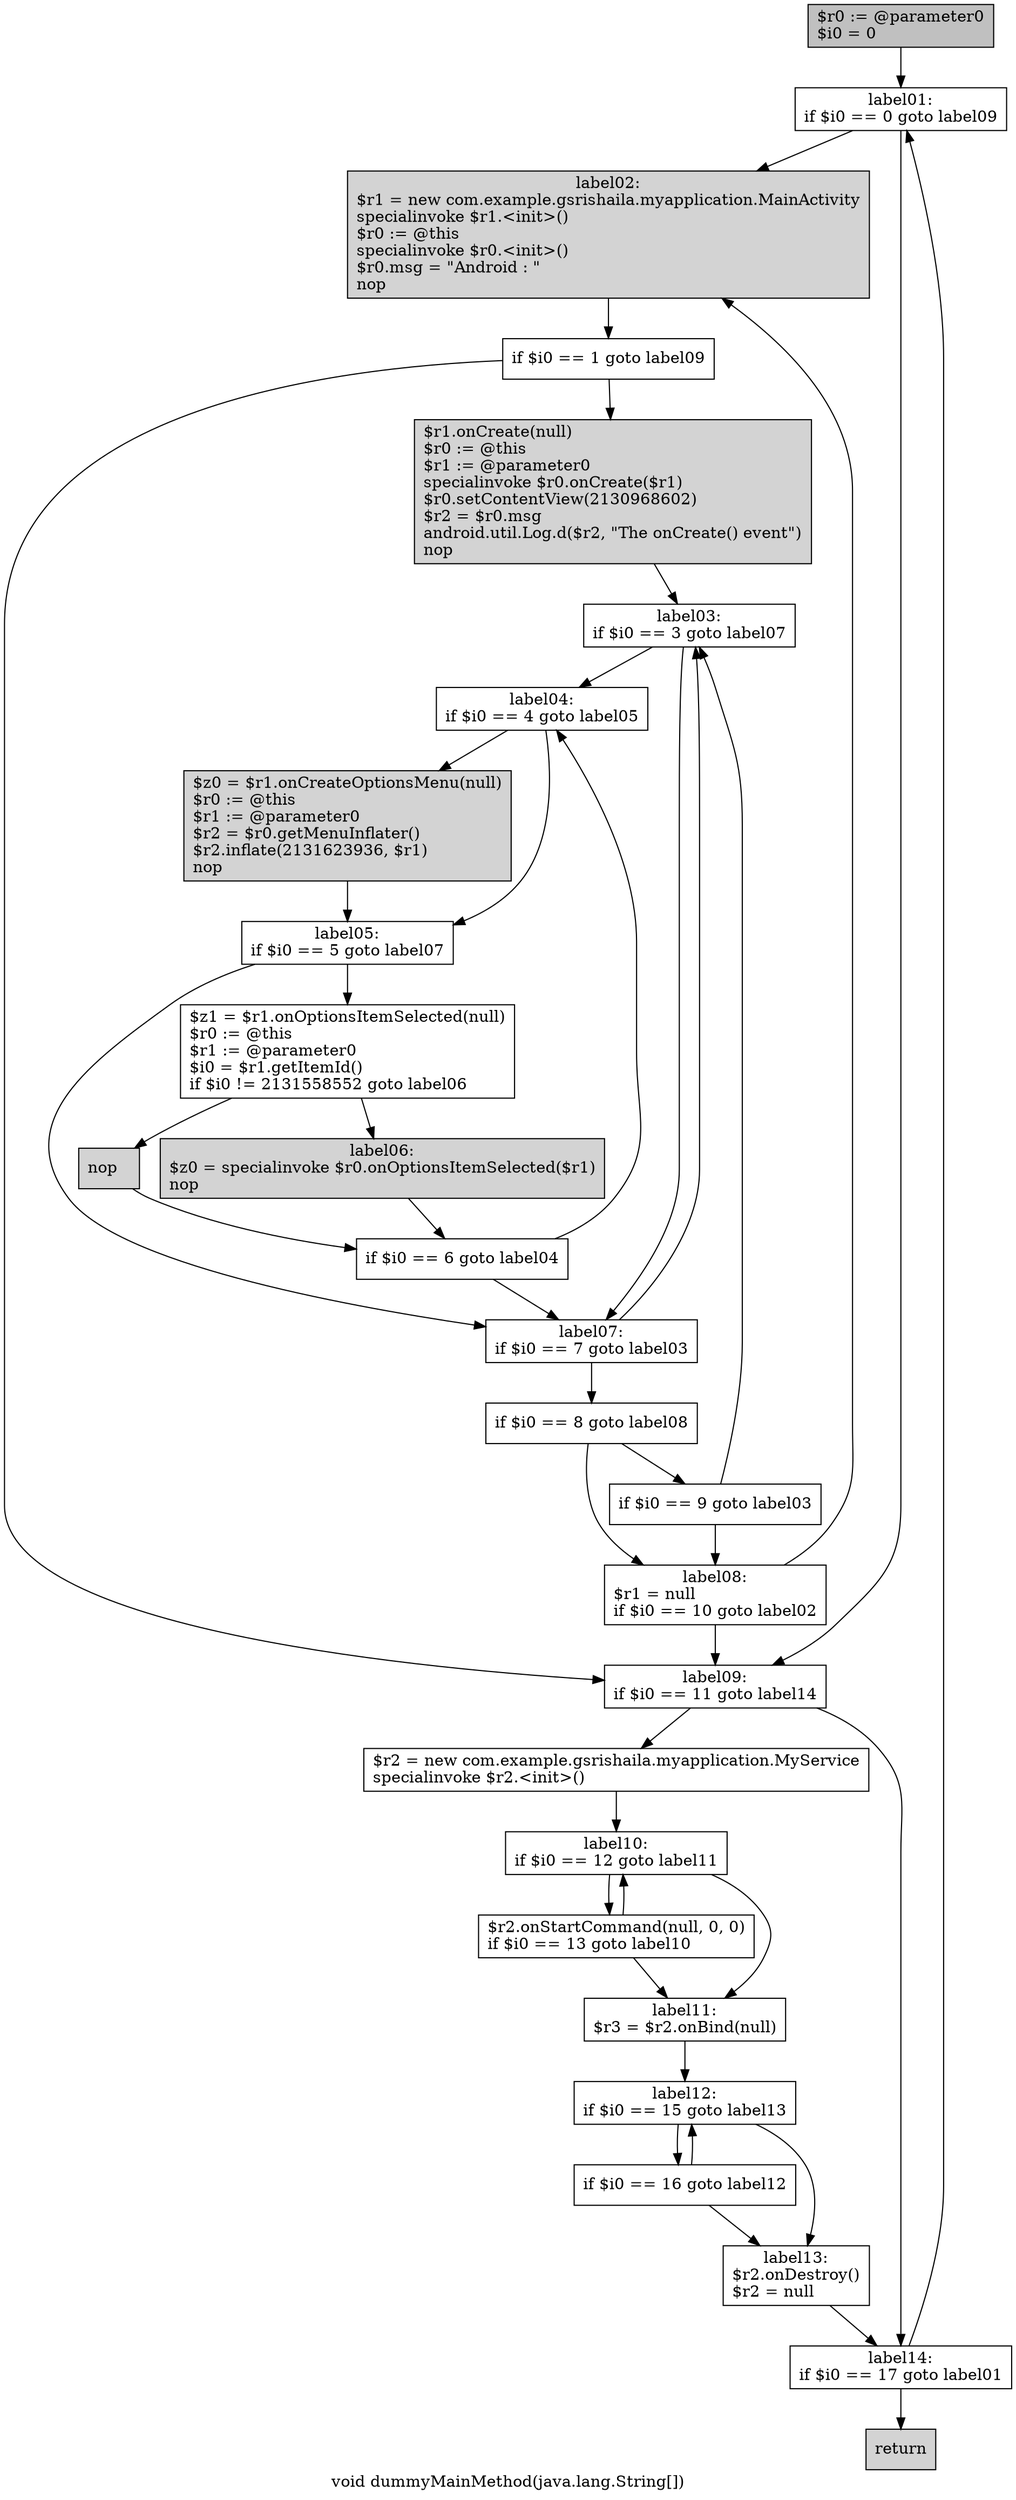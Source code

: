 digraph "void dummyMainMethod(java.lang.String[])" {
    label="void dummyMainMethod(java.lang.String[])";
    node [shape=box];
    "0" [style=filled,fillcolor=gray,label="$r0 := @parameter0\l$i0 = 0\l",];
    "1" [label="label01:\nif $i0 == 0 goto label09\l",];
    "0"->"1";
    "2" [style=filled,fillcolor=gray,style=filled,fillcolor=lightgray,label="label02:\n$r1 = new com.example.gsrishaila.myapplication.MainActivity\lspecialinvoke $r1.<init>()\l$r0 := @this\lspecialinvoke $r0.<init>()\l$r0.msg = \"Android : \"\lnop\l",];
    "1"->"2";
    "17" [label="label09:\nif $i0 == 11 goto label14\l",];
    "1"->"17";
    "3" [label="if $i0 == 1 goto label09\l",];
    "2"->"3";
    "4" [style=filled,fillcolor=gray,style=filled,fillcolor=lightgray,label="$r1.onCreate(null)\l$r0 := @this\l$r1 := @parameter0\lspecialinvoke $r0.onCreate($r1)\l$r0.setContentView(2130968602)\l$r2 = $r0.msg\landroid.util.Log.d($r2, \"The onCreate() event\")\lnop\l",];
    "3"->"4";
    "3"->"17";
    "5" [label="label03:\nif $i0 == 3 goto label07\l",];
    "4"->"5";
    "6" [label="label04:\nif $i0 == 4 goto label05\l",];
    "5"->"6";
    "13" [label="label07:\nif $i0 == 7 goto label03\l",];
    "5"->"13";
    "7" [style=filled,fillcolor=gray,style=filled,fillcolor=lightgray,label="$z0 = $r1.onCreateOptionsMenu(null)\l$r0 := @this\l$r1 := @parameter0\l$r2 = $r0.getMenuInflater()\l$r2.inflate(2131623936, $r1)\lnop\l",];
    "6"->"7";
    "8" [label="label05:\nif $i0 == 5 goto label07\l",];
    "6"->"8";
    "7"->"8";
    "9" [label="$z1 = $r1.onOptionsItemSelected(null)\l$r0 := @this\l$r1 := @parameter0\l$i0 = $r1.getItemId()\lif $i0 != 2131558552 goto label06\l",];
    "8"->"9";
    "8"->"13";
    "10" [style=filled,fillcolor=gray,style=filled,fillcolor=lightgray,label="nop\l",];
    "9"->"10";
    "11" [style=filled,fillcolor=gray,style=filled,fillcolor=lightgray,label="label06:\n$z0 = specialinvoke $r0.onOptionsItemSelected($r1)\lnop\l",];
    "9"->"11";
    "12" [label="if $i0 == 6 goto label04\l",];
    "10"->"12";
    "11"->"12";
    "12"->"6";
    "12"->"13";
    "13"->"5";
    "14" [label="if $i0 == 8 goto label08\l",];
    "13"->"14";
    "15" [label="if $i0 == 9 goto label03\l",];
    "14"->"15";
    "16" [label="label08:\n$r1 = null\lif $i0 == 10 goto label02\l",];
    "14"->"16";
    "15"->"5";
    "15"->"16";
    "16"->"2";
    "16"->"17";
    "18" [label="$r2 = new com.example.gsrishaila.myapplication.MyService\lspecialinvoke $r2.<init>()\l",];
    "17"->"18";
    "25" [label="label14:\nif $i0 == 17 goto label01\l",];
    "17"->"25";
    "19" [label="label10:\nif $i0 == 12 goto label11\l",];
    "18"->"19";
    "20" [label="$r2.onStartCommand(null, 0, 0)\lif $i0 == 13 goto label10\l",];
    "19"->"20";
    "21" [label="label11:\n$r3 = $r2.onBind(null)\l",];
    "19"->"21";
    "20"->"19";
    "20"->"21";
    "22" [label="label12:\nif $i0 == 15 goto label13\l",];
    "21"->"22";
    "23" [label="if $i0 == 16 goto label12\l",];
    "22"->"23";
    "24" [label="label13:\n$r2.onDestroy()\l$r2 = null\l",];
    "22"->"24";
    "23"->"22";
    "23"->"24";
    "24"->"25";
    "25"->"1";
    "26" [style=filled,fillcolor=lightgray,label="return\l",];
    "25"->"26";
}
